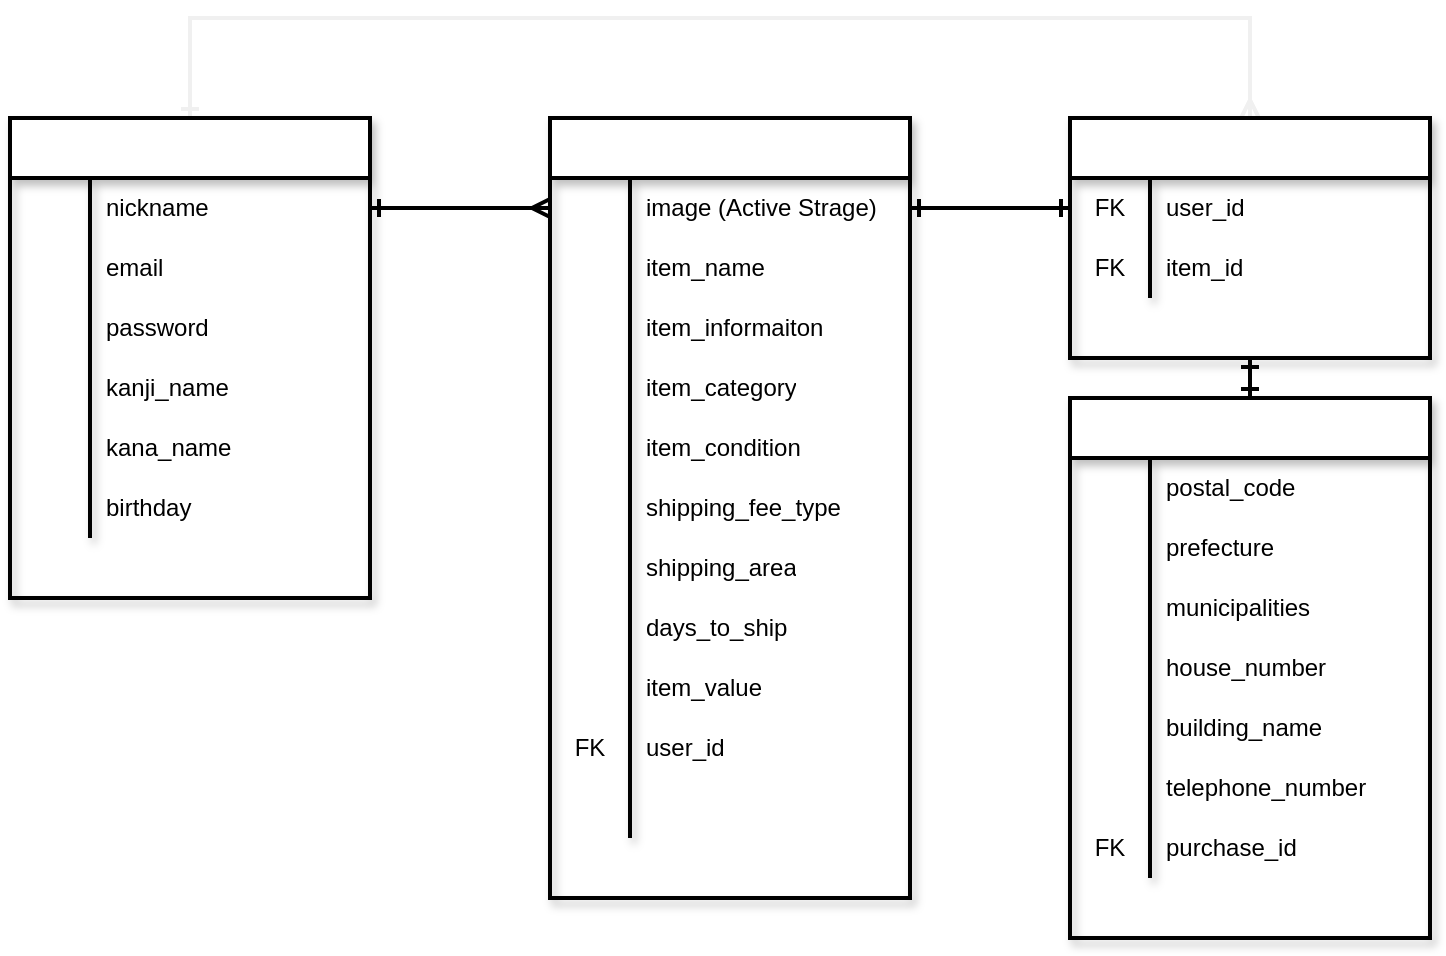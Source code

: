 <mxfile version="13.10.0" type="embed" pages="2">
    <diagram id="eeo6MsX598e6cD8DwLgK" name="ページ1">
        <mxGraphModel dx="620" dy="799" grid="1" gridSize="10" guides="1" tooltips="1" connect="1" arrows="1" fold="1" page="1" pageScale="1" pageWidth="850" pageHeight="1100" math="0" shadow="0">
            <root>
                <mxCell id="0"/>
                <mxCell id="1" parent="0"/>
                <mxCell id="oDnXnmrruXlQeNwUfz4k-198" style="edgeStyle=orthogonalEdgeStyle;rounded=0;orthogonalLoop=1;jettySize=auto;html=1;startArrow=ERone;startFill=0;endArrow=ERmany;endFill=0;strokeColor=#f0f0f0;strokeWidth=2;fontColor=none;entryX=0.5;entryY=0;entryDx=0;entryDy=0;" parent="1" source="oDnXnmrruXlQeNwUfz4k-105" target="2" edge="1">
                    <mxGeometry relative="1" as="geometry">
                        <Array as="points">
                            <mxPoint x="170" y="180"/>
                            <mxPoint x="700" y="180"/>
                        </Array>
                        <mxPoint x="707" y="220" as="targetPoint"/>
                    </mxGeometry>
                </mxCell>
                <mxCell id="oDnXnmrruXlQeNwUfz4k-105" value="&lt;font color=&quot;#ffffff&quot;&gt;users&lt;/font&gt;" style="shape=table;html=1;whiteSpace=wrap;startSize=30;container=1;collapsible=0;childLayout=tableLayout;fixedRows=1;rowLines=0;fontStyle=1;align=center;shadow=1;strokeWidth=2;fontColor=none;" parent="1" vertex="1">
                    <mxGeometry x="80" y="230" width="180" height="240" as="geometry"/>
                </mxCell>
                <mxCell id="oDnXnmrruXlQeNwUfz4k-106" value="" style="shape=partialRectangle;html=1;whiteSpace=wrap;collapsible=0;dropTarget=0;pointerEvents=0;fillColor=none;top=0;left=0;bottom=1;right=0;points=[[0,0.5],[1,0.5]];portConstraint=eastwest;strokeColor=none;" parent="oDnXnmrruXlQeNwUfz4k-105" vertex="1">
                    <mxGeometry y="30" width="180" height="30" as="geometry"/>
                </mxCell>
                <mxCell id="oDnXnmrruXlQeNwUfz4k-107" value="" style="shape=partialRectangle;html=1;whiteSpace=wrap;connectable=0;fillColor=none;top=0;left=0;bottom=0;right=0;overflow=hidden;" parent="oDnXnmrruXlQeNwUfz4k-106" vertex="1">
                    <mxGeometry width="40" height="30" as="geometry"/>
                </mxCell>
                <mxCell id="oDnXnmrruXlQeNwUfz4k-108" value="nickname" style="shape=partialRectangle;html=1;whiteSpace=wrap;connectable=0;fillColor=none;top=0;left=0;bottom=0;right=0;align=left;spacingLeft=6;overflow=hidden;" parent="oDnXnmrruXlQeNwUfz4k-106" vertex="1">
                    <mxGeometry x="40" width="140" height="30" as="geometry"/>
                </mxCell>
                <mxCell id="oDnXnmrruXlQeNwUfz4k-109" value="" style="shape=partialRectangle;html=1;whiteSpace=wrap;collapsible=0;dropTarget=0;pointerEvents=0;fillColor=none;top=0;left=0;bottom=0;right=0;points=[[0,0.5],[1,0.5]];portConstraint=eastwest;" parent="oDnXnmrruXlQeNwUfz4k-105" vertex="1">
                    <mxGeometry y="60" width="180" height="30" as="geometry"/>
                </mxCell>
                <mxCell id="oDnXnmrruXlQeNwUfz4k-110" value="" style="shape=partialRectangle;html=1;whiteSpace=wrap;connectable=0;fillColor=none;top=0;left=0;bottom=0;right=0;overflow=hidden;" parent="oDnXnmrruXlQeNwUfz4k-109" vertex="1">
                    <mxGeometry width="40" height="30" as="geometry"/>
                </mxCell>
                <mxCell id="oDnXnmrruXlQeNwUfz4k-111" value="email" style="shape=partialRectangle;html=1;whiteSpace=wrap;connectable=0;fillColor=none;top=0;left=0;bottom=0;right=0;align=left;spacingLeft=6;overflow=hidden;" parent="oDnXnmrruXlQeNwUfz4k-109" vertex="1">
                    <mxGeometry x="40" width="140" height="30" as="geometry"/>
                </mxCell>
                <mxCell id="oDnXnmrruXlQeNwUfz4k-112" value="" style="shape=partialRectangle;html=1;whiteSpace=wrap;collapsible=0;dropTarget=0;pointerEvents=0;fillColor=none;top=0;left=0;bottom=0;right=0;points=[[0,0.5],[1,0.5]];portConstraint=eastwest;" parent="oDnXnmrruXlQeNwUfz4k-105" vertex="1">
                    <mxGeometry y="90" width="180" height="30" as="geometry"/>
                </mxCell>
                <mxCell id="oDnXnmrruXlQeNwUfz4k-113" value="" style="shape=partialRectangle;html=1;whiteSpace=wrap;connectable=0;fillColor=none;top=0;left=0;bottom=0;right=0;overflow=hidden;" parent="oDnXnmrruXlQeNwUfz4k-112" vertex="1">
                    <mxGeometry width="40" height="30" as="geometry"/>
                </mxCell>
                <mxCell id="oDnXnmrruXlQeNwUfz4k-114" value="password" style="shape=partialRectangle;html=1;whiteSpace=wrap;connectable=0;fillColor=none;top=0;left=0;bottom=0;right=0;align=left;spacingLeft=6;overflow=hidden;" parent="oDnXnmrruXlQeNwUfz4k-112" vertex="1">
                    <mxGeometry x="40" width="140" height="30" as="geometry"/>
                </mxCell>
                <mxCell id="oDnXnmrruXlQeNwUfz4k-136" style="shape=partialRectangle;html=1;whiteSpace=wrap;collapsible=0;dropTarget=0;pointerEvents=0;fillColor=none;top=0;left=0;bottom=0;right=0;points=[[0,0.5],[1,0.5]];portConstraint=eastwest;" parent="oDnXnmrruXlQeNwUfz4k-105" vertex="1">
                    <mxGeometry y="120" width="180" height="30" as="geometry"/>
                </mxCell>
                <mxCell id="oDnXnmrruXlQeNwUfz4k-137" value="" style="shape=partialRectangle;html=1;whiteSpace=wrap;connectable=0;fillColor=none;top=0;left=0;bottom=0;right=0;overflow=hidden;" parent="oDnXnmrruXlQeNwUfz4k-136" vertex="1">
                    <mxGeometry width="40" height="30" as="geometry"/>
                </mxCell>
                <mxCell id="oDnXnmrruXlQeNwUfz4k-138" value="kanji_name" style="shape=partialRectangle;html=1;whiteSpace=wrap;connectable=0;fillColor=none;top=0;left=0;bottom=0;right=0;align=left;spacingLeft=6;overflow=hidden;" parent="oDnXnmrruXlQeNwUfz4k-136" vertex="1">
                    <mxGeometry x="40" width="140" height="30" as="geometry"/>
                </mxCell>
                <mxCell id="oDnXnmrruXlQeNwUfz4k-142" style="shape=partialRectangle;html=1;whiteSpace=wrap;collapsible=0;dropTarget=0;pointerEvents=0;fillColor=none;top=0;left=0;bottom=0;right=0;points=[[0,0.5],[1,0.5]];portConstraint=eastwest;" parent="oDnXnmrruXlQeNwUfz4k-105" vertex="1">
                    <mxGeometry y="150" width="180" height="30" as="geometry"/>
                </mxCell>
                <mxCell id="oDnXnmrruXlQeNwUfz4k-143" style="shape=partialRectangle;html=1;whiteSpace=wrap;connectable=0;fillColor=none;top=0;left=0;bottom=0;right=0;overflow=hidden;" parent="oDnXnmrruXlQeNwUfz4k-142" vertex="1">
                    <mxGeometry width="40" height="30" as="geometry"/>
                </mxCell>
                <mxCell id="oDnXnmrruXlQeNwUfz4k-144" value="kana_name" style="shape=partialRectangle;html=1;whiteSpace=wrap;connectable=0;fillColor=none;top=0;left=0;bottom=0;right=0;align=left;spacingLeft=6;overflow=hidden;" parent="oDnXnmrruXlQeNwUfz4k-142" vertex="1">
                    <mxGeometry x="40" width="140" height="30" as="geometry"/>
                </mxCell>
                <mxCell id="oDnXnmrruXlQeNwUfz4k-139" style="shape=partialRectangle;html=1;whiteSpace=wrap;collapsible=0;dropTarget=0;pointerEvents=0;fillColor=none;top=0;left=0;bottom=0;right=0;points=[[0,0.5],[1,0.5]];portConstraint=eastwest;" parent="oDnXnmrruXlQeNwUfz4k-105" vertex="1">
                    <mxGeometry y="180" width="180" height="30" as="geometry"/>
                </mxCell>
                <mxCell id="oDnXnmrruXlQeNwUfz4k-140" style="shape=partialRectangle;html=1;whiteSpace=wrap;connectable=0;fillColor=none;top=0;left=0;bottom=0;right=0;overflow=hidden;" parent="oDnXnmrruXlQeNwUfz4k-139" vertex="1">
                    <mxGeometry width="40" height="30" as="geometry"/>
                </mxCell>
                <mxCell id="oDnXnmrruXlQeNwUfz4k-141" value="birthday" style="shape=partialRectangle;html=1;whiteSpace=wrap;connectable=0;fillColor=none;top=0;left=0;bottom=0;right=0;align=left;spacingLeft=6;overflow=hidden;" parent="oDnXnmrruXlQeNwUfz4k-139" vertex="1">
                    <mxGeometry x="40" width="140" height="30" as="geometry"/>
                </mxCell>
                <mxCell id="oDnXnmrruXlQeNwUfz4k-116" value="&lt;font color=&quot;#ffffff&quot;&gt;items&lt;br&gt;&lt;/font&gt;" style="shape=table;html=1;whiteSpace=wrap;startSize=30;container=1;collapsible=0;childLayout=tableLayout;fixedRows=1;rowLines=0;fontStyle=1;align=center;shadow=1;strokeWidth=2;fontColor=none;" parent="1" vertex="1">
                    <mxGeometry x="350" y="230" width="180" height="390" as="geometry"/>
                </mxCell>
                <mxCell id="oDnXnmrruXlQeNwUfz4k-117" value="" style="shape=partialRectangle;html=1;whiteSpace=wrap;collapsible=0;dropTarget=0;pointerEvents=0;fillColor=none;top=0;left=0;bottom=1;right=0;points=[[0,0.5],[1,0.5]];portConstraint=eastwest;strokeColor=none;" parent="oDnXnmrruXlQeNwUfz4k-116" vertex="1">
                    <mxGeometry y="30" width="180" height="30" as="geometry"/>
                </mxCell>
                <mxCell id="oDnXnmrruXlQeNwUfz4k-118" value="" style="shape=partialRectangle;html=1;whiteSpace=wrap;connectable=0;fillColor=none;top=0;left=0;bottom=0;right=0;overflow=hidden;" parent="oDnXnmrruXlQeNwUfz4k-117" vertex="1">
                    <mxGeometry width="40" height="30" as="geometry"/>
                </mxCell>
                <mxCell id="oDnXnmrruXlQeNwUfz4k-119" value="image (Active Strage)" style="shape=partialRectangle;html=1;whiteSpace=wrap;connectable=0;fillColor=none;top=0;left=0;bottom=0;right=0;align=left;spacingLeft=6;overflow=hidden;" parent="oDnXnmrruXlQeNwUfz4k-117" vertex="1">
                    <mxGeometry x="40" width="140" height="30" as="geometry"/>
                </mxCell>
                <mxCell id="oDnXnmrruXlQeNwUfz4k-120" value="" style="shape=partialRectangle;html=1;whiteSpace=wrap;collapsible=0;dropTarget=0;pointerEvents=0;fillColor=none;top=0;left=0;bottom=0;right=0;points=[[0,0.5],[1,0.5]];portConstraint=eastwest;" parent="oDnXnmrruXlQeNwUfz4k-116" vertex="1">
                    <mxGeometry y="60" width="180" height="30" as="geometry"/>
                </mxCell>
                <mxCell id="oDnXnmrruXlQeNwUfz4k-121" value="" style="shape=partialRectangle;html=1;whiteSpace=wrap;connectable=0;fillColor=none;top=0;left=0;bottom=0;right=0;overflow=hidden;" parent="oDnXnmrruXlQeNwUfz4k-120" vertex="1">
                    <mxGeometry width="40" height="30" as="geometry"/>
                </mxCell>
                <mxCell id="oDnXnmrruXlQeNwUfz4k-122" value="item_name" style="shape=partialRectangle;html=1;whiteSpace=wrap;connectable=0;fillColor=none;top=0;left=0;bottom=0;right=0;align=left;spacingLeft=6;overflow=hidden;" parent="oDnXnmrruXlQeNwUfz4k-120" vertex="1">
                    <mxGeometry x="40" width="140" height="30" as="geometry"/>
                </mxCell>
                <mxCell id="oDnXnmrruXlQeNwUfz4k-123" value="" style="shape=partialRectangle;html=1;whiteSpace=wrap;collapsible=0;dropTarget=0;pointerEvents=0;fillColor=none;top=0;left=0;bottom=0;right=0;points=[[0,0.5],[1,0.5]];portConstraint=eastwest;" parent="oDnXnmrruXlQeNwUfz4k-116" vertex="1">
                    <mxGeometry y="90" width="180" height="30" as="geometry"/>
                </mxCell>
                <mxCell id="oDnXnmrruXlQeNwUfz4k-124" value="" style="shape=partialRectangle;html=1;whiteSpace=wrap;connectable=0;fillColor=none;top=0;left=0;bottom=0;right=0;overflow=hidden;" parent="oDnXnmrruXlQeNwUfz4k-123" vertex="1">
                    <mxGeometry width="40" height="30" as="geometry"/>
                </mxCell>
                <mxCell id="oDnXnmrruXlQeNwUfz4k-125" value="item_informaiton" style="shape=partialRectangle;html=1;whiteSpace=wrap;connectable=0;fillColor=none;top=0;left=0;bottom=0;right=0;align=left;spacingLeft=6;overflow=hidden;" parent="oDnXnmrruXlQeNwUfz4k-123" vertex="1">
                    <mxGeometry x="40" width="140" height="30" as="geometry"/>
                </mxCell>
                <mxCell id="oDnXnmrruXlQeNwUfz4k-148" style="shape=partialRectangle;html=1;whiteSpace=wrap;collapsible=0;dropTarget=0;pointerEvents=0;fillColor=none;top=0;left=0;bottom=0;right=0;points=[[0,0.5],[1,0.5]];portConstraint=eastwest;" parent="oDnXnmrruXlQeNwUfz4k-116" vertex="1">
                    <mxGeometry y="120" width="180" height="30" as="geometry"/>
                </mxCell>
                <mxCell id="oDnXnmrruXlQeNwUfz4k-149" style="shape=partialRectangle;html=1;whiteSpace=wrap;connectable=0;fillColor=none;top=0;left=0;bottom=0;right=0;overflow=hidden;" parent="oDnXnmrruXlQeNwUfz4k-148" vertex="1">
                    <mxGeometry width="40" height="30" as="geometry"/>
                </mxCell>
                <mxCell id="oDnXnmrruXlQeNwUfz4k-150" value="item_category" style="shape=partialRectangle;html=1;whiteSpace=wrap;connectable=0;fillColor=none;top=0;left=0;bottom=0;right=0;align=left;spacingLeft=6;overflow=hidden;" parent="oDnXnmrruXlQeNwUfz4k-148" vertex="1">
                    <mxGeometry x="40" width="140" height="30" as="geometry"/>
                </mxCell>
                <mxCell id="oDnXnmrruXlQeNwUfz4k-151" style="shape=partialRectangle;html=1;whiteSpace=wrap;collapsible=0;dropTarget=0;pointerEvents=0;fillColor=none;top=0;left=0;bottom=0;right=0;points=[[0,0.5],[1,0.5]];portConstraint=eastwest;" parent="oDnXnmrruXlQeNwUfz4k-116" vertex="1">
                    <mxGeometry y="150" width="180" height="30" as="geometry"/>
                </mxCell>
                <mxCell id="oDnXnmrruXlQeNwUfz4k-152" style="shape=partialRectangle;html=1;whiteSpace=wrap;connectable=0;fillColor=none;top=0;left=0;bottom=0;right=0;overflow=hidden;" parent="oDnXnmrruXlQeNwUfz4k-151" vertex="1">
                    <mxGeometry width="40" height="30" as="geometry"/>
                </mxCell>
                <mxCell id="oDnXnmrruXlQeNwUfz4k-153" value="item_condition" style="shape=partialRectangle;html=1;whiteSpace=wrap;connectable=0;fillColor=none;top=0;left=0;bottom=0;right=0;align=left;spacingLeft=6;overflow=hidden;" parent="oDnXnmrruXlQeNwUfz4k-151" vertex="1">
                    <mxGeometry x="40" width="140" height="30" as="geometry"/>
                </mxCell>
                <mxCell id="oDnXnmrruXlQeNwUfz4k-154" style="shape=partialRectangle;html=1;whiteSpace=wrap;collapsible=0;dropTarget=0;pointerEvents=0;fillColor=none;top=0;left=0;bottom=0;right=0;points=[[0,0.5],[1,0.5]];portConstraint=eastwest;" parent="oDnXnmrruXlQeNwUfz4k-116" vertex="1">
                    <mxGeometry y="180" width="180" height="30" as="geometry"/>
                </mxCell>
                <mxCell id="oDnXnmrruXlQeNwUfz4k-155" style="shape=partialRectangle;html=1;whiteSpace=wrap;connectable=0;fillColor=none;top=0;left=0;bottom=0;right=0;overflow=hidden;" parent="oDnXnmrruXlQeNwUfz4k-154" vertex="1">
                    <mxGeometry width="40" height="30" as="geometry"/>
                </mxCell>
                <mxCell id="oDnXnmrruXlQeNwUfz4k-156" value="shipping_fee_type" style="shape=partialRectangle;html=1;whiteSpace=wrap;connectable=0;fillColor=none;top=0;left=0;bottom=0;right=0;align=left;spacingLeft=6;overflow=hidden;" parent="oDnXnmrruXlQeNwUfz4k-154" vertex="1">
                    <mxGeometry x="40" width="140" height="30" as="geometry"/>
                </mxCell>
                <mxCell id="oDnXnmrruXlQeNwUfz4k-157" style="shape=partialRectangle;html=1;whiteSpace=wrap;collapsible=0;dropTarget=0;pointerEvents=0;fillColor=none;top=0;left=0;bottom=0;right=0;points=[[0,0.5],[1,0.5]];portConstraint=eastwest;" parent="oDnXnmrruXlQeNwUfz4k-116" vertex="1">
                    <mxGeometry y="210" width="180" height="30" as="geometry"/>
                </mxCell>
                <mxCell id="oDnXnmrruXlQeNwUfz4k-158" style="shape=partialRectangle;html=1;whiteSpace=wrap;connectable=0;fillColor=none;top=0;left=0;bottom=0;right=0;overflow=hidden;" parent="oDnXnmrruXlQeNwUfz4k-157" vertex="1">
                    <mxGeometry width="40" height="30" as="geometry"/>
                </mxCell>
                <mxCell id="oDnXnmrruXlQeNwUfz4k-159" value="shipping_area" style="shape=partialRectangle;html=1;whiteSpace=wrap;connectable=0;fillColor=none;top=0;left=0;bottom=0;right=0;align=left;spacingLeft=6;overflow=hidden;" parent="oDnXnmrruXlQeNwUfz4k-157" vertex="1">
                    <mxGeometry x="40" width="140" height="30" as="geometry"/>
                </mxCell>
                <mxCell id="oDnXnmrruXlQeNwUfz4k-160" style="shape=partialRectangle;html=1;whiteSpace=wrap;collapsible=0;dropTarget=0;pointerEvents=0;fillColor=none;top=0;left=0;bottom=0;right=0;points=[[0,0.5],[1,0.5]];portConstraint=eastwest;" parent="oDnXnmrruXlQeNwUfz4k-116" vertex="1">
                    <mxGeometry y="240" width="180" height="30" as="geometry"/>
                </mxCell>
                <mxCell id="oDnXnmrruXlQeNwUfz4k-161" style="shape=partialRectangle;html=1;whiteSpace=wrap;connectable=0;fillColor=none;top=0;left=0;bottom=0;right=0;overflow=hidden;" parent="oDnXnmrruXlQeNwUfz4k-160" vertex="1">
                    <mxGeometry width="40" height="30" as="geometry"/>
                </mxCell>
                <mxCell id="oDnXnmrruXlQeNwUfz4k-162" value="days_to_ship" style="shape=partialRectangle;html=1;whiteSpace=wrap;connectable=0;fillColor=none;top=0;left=0;bottom=0;right=0;align=left;spacingLeft=6;overflow=hidden;" parent="oDnXnmrruXlQeNwUfz4k-160" vertex="1">
                    <mxGeometry x="40" width="140" height="30" as="geometry"/>
                </mxCell>
                <mxCell id="oDnXnmrruXlQeNwUfz4k-163" style="shape=partialRectangle;html=1;whiteSpace=wrap;collapsible=0;dropTarget=0;pointerEvents=0;fillColor=none;top=0;left=0;bottom=0;right=0;points=[[0,0.5],[1,0.5]];portConstraint=eastwest;" parent="oDnXnmrruXlQeNwUfz4k-116" vertex="1">
                    <mxGeometry y="270" width="180" height="30" as="geometry"/>
                </mxCell>
                <mxCell id="oDnXnmrruXlQeNwUfz4k-164" style="shape=partialRectangle;html=1;whiteSpace=wrap;connectable=0;fillColor=none;top=0;left=0;bottom=0;right=0;overflow=hidden;" parent="oDnXnmrruXlQeNwUfz4k-163" vertex="1">
                    <mxGeometry width="40" height="30" as="geometry"/>
                </mxCell>
                <mxCell id="oDnXnmrruXlQeNwUfz4k-165" value="item_value" style="shape=partialRectangle;html=1;whiteSpace=wrap;connectable=0;fillColor=none;top=0;left=0;bottom=0;right=0;align=left;spacingLeft=6;overflow=hidden;" parent="oDnXnmrruXlQeNwUfz4k-163" vertex="1">
                    <mxGeometry x="40" width="140" height="30" as="geometry"/>
                </mxCell>
                <mxCell id="oDnXnmrruXlQeNwUfz4k-206" style="shape=partialRectangle;html=1;whiteSpace=wrap;collapsible=0;dropTarget=0;pointerEvents=0;fillColor=none;top=0;left=0;bottom=0;right=0;points=[[0,0.5],[1,0.5]];portConstraint=eastwest;" parent="oDnXnmrruXlQeNwUfz4k-116" vertex="1">
                    <mxGeometry y="300" width="180" height="30" as="geometry"/>
                </mxCell>
                <mxCell id="oDnXnmrruXlQeNwUfz4k-207" value="FK" style="shape=partialRectangle;html=1;whiteSpace=wrap;connectable=0;fillColor=none;top=0;left=0;bottom=0;right=0;overflow=hidden;" parent="oDnXnmrruXlQeNwUfz4k-206" vertex="1">
                    <mxGeometry width="40" height="30" as="geometry"/>
                </mxCell>
                <mxCell id="oDnXnmrruXlQeNwUfz4k-208" value="user_id" style="shape=partialRectangle;html=1;whiteSpace=wrap;connectable=0;fillColor=none;top=0;left=0;bottom=0;right=0;align=left;spacingLeft=6;overflow=hidden;" parent="oDnXnmrruXlQeNwUfz4k-206" vertex="1">
                    <mxGeometry x="40" width="140" height="30" as="geometry"/>
                </mxCell>
                <mxCell id="oDnXnmrruXlQeNwUfz4k-209" style="shape=partialRectangle;html=1;whiteSpace=wrap;collapsible=0;dropTarget=0;pointerEvents=0;fillColor=none;top=0;left=0;bottom=0;right=0;points=[[0,0.5],[1,0.5]];portConstraint=eastwest;" parent="oDnXnmrruXlQeNwUfz4k-116" vertex="1">
                    <mxGeometry y="330" width="180" height="30" as="geometry"/>
                </mxCell>
                <mxCell id="oDnXnmrruXlQeNwUfz4k-210" value="" style="shape=partialRectangle;html=1;whiteSpace=wrap;connectable=0;fillColor=none;top=0;left=0;bottom=0;right=0;overflow=hidden;" parent="oDnXnmrruXlQeNwUfz4k-209" vertex="1">
                    <mxGeometry width="40" height="30" as="geometry"/>
                </mxCell>
                <mxCell id="oDnXnmrruXlQeNwUfz4k-211" value="" style="shape=partialRectangle;html=1;whiteSpace=wrap;connectable=0;fillColor=none;top=0;left=0;bottom=0;right=0;align=left;spacingLeft=6;overflow=hidden;" parent="oDnXnmrruXlQeNwUfz4k-209" vertex="1">
                    <mxGeometry x="40" width="140" height="30" as="geometry"/>
                </mxCell>
                <mxCell id="oDnXnmrruXlQeNwUfz4k-126" value="&lt;font color=&quot;#ffffff&quot;&gt;addresses&lt;/font&gt;" style="shape=table;html=1;whiteSpace=wrap;startSize=30;container=1;collapsible=0;childLayout=tableLayout;fixedRows=1;rowLines=0;fontStyle=1;align=center;shadow=1;strokeWidth=2;fontColor=none;" parent="1" vertex="1">
                    <mxGeometry x="610" y="370" width="180" height="270" as="geometry"/>
                </mxCell>
                <mxCell id="22" style="shape=partialRectangle;html=1;whiteSpace=wrap;collapsible=0;dropTarget=0;pointerEvents=0;fillColor=none;top=0;left=0;bottom=0;right=0;points=[[0,0.5],[1,0.5]];portConstraint=eastwest;" vertex="1" parent="oDnXnmrruXlQeNwUfz4k-126">
                    <mxGeometry y="30" width="180" height="30" as="geometry"/>
                </mxCell>
                <mxCell id="23" style="shape=partialRectangle;html=1;whiteSpace=wrap;connectable=0;fillColor=none;top=0;left=0;bottom=0;right=0;overflow=hidden;" vertex="1" parent="22">
                    <mxGeometry width="40" height="30" as="geometry"/>
                </mxCell>
                <mxCell id="24" value="postal_code" style="shape=partialRectangle;html=1;whiteSpace=wrap;connectable=0;fillColor=none;top=0;left=0;bottom=0;right=0;align=left;spacingLeft=6;overflow=hidden;" vertex="1" parent="22">
                    <mxGeometry x="40" width="140" height="30" as="geometry"/>
                </mxCell>
                <mxCell id="oDnXnmrruXlQeNwUfz4k-190" style="shape=partialRectangle;html=1;whiteSpace=wrap;collapsible=0;dropTarget=0;pointerEvents=0;fillColor=none;top=0;left=0;bottom=0;right=0;points=[[0,0.5],[1,0.5]];portConstraint=eastwest;" parent="oDnXnmrruXlQeNwUfz4k-126" vertex="1">
                    <mxGeometry y="60" width="180" height="30" as="geometry"/>
                </mxCell>
                <mxCell id="oDnXnmrruXlQeNwUfz4k-191" style="shape=partialRectangle;html=1;whiteSpace=wrap;connectable=0;fillColor=none;top=0;left=0;bottom=0;right=0;overflow=hidden;" parent="oDnXnmrruXlQeNwUfz4k-190" vertex="1">
                    <mxGeometry width="40" height="30" as="geometry"/>
                </mxCell>
                <mxCell id="oDnXnmrruXlQeNwUfz4k-192" value="prefecture" style="shape=partialRectangle;html=1;whiteSpace=wrap;connectable=0;fillColor=none;top=0;left=0;bottom=0;right=0;align=left;spacingLeft=6;overflow=hidden;" parent="oDnXnmrruXlQeNwUfz4k-190" vertex="1">
                    <mxGeometry x="40" width="140" height="30" as="geometry"/>
                </mxCell>
                <mxCell id="oDnXnmrruXlQeNwUfz4k-187" style="shape=partialRectangle;html=1;whiteSpace=wrap;collapsible=0;dropTarget=0;pointerEvents=0;fillColor=none;top=0;left=0;bottom=0;right=0;points=[[0,0.5],[1,0.5]];portConstraint=eastwest;" parent="oDnXnmrruXlQeNwUfz4k-126" vertex="1">
                    <mxGeometry y="90" width="180" height="30" as="geometry"/>
                </mxCell>
                <mxCell id="oDnXnmrruXlQeNwUfz4k-188" style="shape=partialRectangle;html=1;whiteSpace=wrap;connectable=0;fillColor=none;top=0;left=0;bottom=0;right=0;overflow=hidden;" parent="oDnXnmrruXlQeNwUfz4k-187" vertex="1">
                    <mxGeometry width="40" height="30" as="geometry"/>
                </mxCell>
                <mxCell id="oDnXnmrruXlQeNwUfz4k-189" value="municipalities" style="shape=partialRectangle;html=1;whiteSpace=wrap;connectable=0;fillColor=none;top=0;left=0;bottom=0;right=0;align=left;spacingLeft=6;overflow=hidden;" parent="oDnXnmrruXlQeNwUfz4k-187" vertex="1">
                    <mxGeometry x="40" width="140" height="30" as="geometry"/>
                </mxCell>
                <mxCell id="oDnXnmrruXlQeNwUfz4k-184" style="shape=partialRectangle;html=1;whiteSpace=wrap;collapsible=0;dropTarget=0;pointerEvents=0;fillColor=none;top=0;left=0;bottom=0;right=0;points=[[0,0.5],[1,0.5]];portConstraint=eastwest;" parent="oDnXnmrruXlQeNwUfz4k-126" vertex="1">
                    <mxGeometry y="120" width="180" height="30" as="geometry"/>
                </mxCell>
                <mxCell id="oDnXnmrruXlQeNwUfz4k-185" style="shape=partialRectangle;html=1;whiteSpace=wrap;connectable=0;fillColor=none;top=0;left=0;bottom=0;right=0;overflow=hidden;" parent="oDnXnmrruXlQeNwUfz4k-184" vertex="1">
                    <mxGeometry width="40" height="30" as="geometry"/>
                </mxCell>
                <mxCell id="oDnXnmrruXlQeNwUfz4k-186" value="house_number" style="shape=partialRectangle;html=1;whiteSpace=wrap;connectable=0;fillColor=none;top=0;left=0;bottom=0;right=0;align=left;spacingLeft=6;overflow=hidden;" parent="oDnXnmrruXlQeNwUfz4k-184" vertex="1">
                    <mxGeometry x="40" width="140" height="30" as="geometry"/>
                </mxCell>
                <mxCell id="oDnXnmrruXlQeNwUfz4k-181" style="shape=partialRectangle;html=1;whiteSpace=wrap;collapsible=0;dropTarget=0;pointerEvents=0;fillColor=none;top=0;left=0;bottom=0;right=0;points=[[0,0.5],[1,0.5]];portConstraint=eastwest;" parent="oDnXnmrruXlQeNwUfz4k-126" vertex="1">
                    <mxGeometry y="150" width="180" height="30" as="geometry"/>
                </mxCell>
                <mxCell id="oDnXnmrruXlQeNwUfz4k-182" style="shape=partialRectangle;html=1;whiteSpace=wrap;connectable=0;fillColor=none;top=0;left=0;bottom=0;right=0;overflow=hidden;" parent="oDnXnmrruXlQeNwUfz4k-181" vertex="1">
                    <mxGeometry width="40" height="30" as="geometry"/>
                </mxCell>
                <mxCell id="oDnXnmrruXlQeNwUfz4k-183" value="building_name" style="shape=partialRectangle;html=1;whiteSpace=wrap;connectable=0;fillColor=none;top=0;left=0;bottom=0;right=0;align=left;spacingLeft=6;overflow=hidden;" parent="oDnXnmrruXlQeNwUfz4k-181" vertex="1">
                    <mxGeometry x="40" width="140" height="30" as="geometry"/>
                </mxCell>
                <mxCell id="oDnXnmrruXlQeNwUfz4k-178" style="shape=partialRectangle;html=1;whiteSpace=wrap;collapsible=0;dropTarget=0;pointerEvents=0;fillColor=none;top=0;left=0;bottom=0;right=0;points=[[0,0.5],[1,0.5]];portConstraint=eastwest;" parent="oDnXnmrruXlQeNwUfz4k-126" vertex="1">
                    <mxGeometry y="180" width="180" height="30" as="geometry"/>
                </mxCell>
                <mxCell id="oDnXnmrruXlQeNwUfz4k-179" style="shape=partialRectangle;html=1;whiteSpace=wrap;connectable=0;fillColor=none;top=0;left=0;bottom=0;right=0;overflow=hidden;" parent="oDnXnmrruXlQeNwUfz4k-178" vertex="1">
                    <mxGeometry width="40" height="30" as="geometry"/>
                </mxCell>
                <mxCell id="oDnXnmrruXlQeNwUfz4k-180" value="telephone_number" style="shape=partialRectangle;html=1;whiteSpace=wrap;connectable=0;fillColor=none;top=0;left=0;bottom=0;right=0;align=left;spacingLeft=6;overflow=hidden;" parent="oDnXnmrruXlQeNwUfz4k-178" vertex="1">
                    <mxGeometry x="40" width="140" height="30" as="geometry"/>
                </mxCell>
                <mxCell id="30" style="shape=partialRectangle;html=1;whiteSpace=wrap;collapsible=0;dropTarget=0;pointerEvents=0;fillColor=none;top=0;left=0;bottom=0;right=0;points=[[0,0.5],[1,0.5]];portConstraint=eastwest;" vertex="1" parent="oDnXnmrruXlQeNwUfz4k-126">
                    <mxGeometry y="210" width="180" height="30" as="geometry"/>
                </mxCell>
                <mxCell id="31" value="FK" style="shape=partialRectangle;html=1;whiteSpace=wrap;connectable=0;fillColor=none;top=0;left=0;bottom=0;right=0;overflow=hidden;" vertex="1" parent="30">
                    <mxGeometry width="40" height="30" as="geometry"/>
                </mxCell>
                <mxCell id="32" value="purchase_id" style="shape=partialRectangle;html=1;whiteSpace=wrap;connectable=0;fillColor=none;top=0;left=0;bottom=0;right=0;align=left;spacingLeft=6;overflow=hidden;" vertex="1" parent="30">
                    <mxGeometry x="40" width="140" height="30" as="geometry"/>
                </mxCell>
                <mxCell id="oDnXnmrruXlQeNwUfz4k-196" style="edgeStyle=orthogonalEdgeStyle;rounded=0;orthogonalLoop=1;jettySize=auto;html=1;startArrow=ERone;startFill=0;endArrow=ERmany;endFill=0;strokeColor=#f0f0f0;strokeWidth=2;fontColor=none;" parent="1" target="oDnXnmrruXlQeNwUfz4k-157" edge="1">
                    <mxGeometry relative="1" as="geometry"/>
                </mxCell>
                <mxCell id="21" style="edgeStyle=orthogonalEdgeStyle;rounded=0;orthogonalLoop=1;jettySize=auto;html=1;exitX=0.5;exitY=1;exitDx=0;exitDy=0;entryX=0.5;entryY=0;entryDx=0;entryDy=0;startArrow=ERone;startFill=0;endArrow=ERone;endFill=0;strokeWidth=2;" edge="1" parent="1" source="2" target="oDnXnmrruXlQeNwUfz4k-126">
                    <mxGeometry relative="1" as="geometry"/>
                </mxCell>
                <mxCell id="2" value="&lt;font color=&quot;#ffffff&quot;&gt;purchases&lt;/font&gt;" style="shape=table;html=1;whiteSpace=wrap;startSize=30;container=1;collapsible=0;childLayout=tableLayout;fixedRows=1;rowLines=0;fontStyle=1;align=center;shadow=1;strokeWidth=2;fontColor=none;" vertex="1" parent="1">
                    <mxGeometry x="610" y="230" width="180" height="120" as="geometry"/>
                </mxCell>
                <mxCell id="3" value="" style="shape=partialRectangle;html=1;whiteSpace=wrap;collapsible=0;dropTarget=0;pointerEvents=0;fillColor=none;top=0;left=0;bottom=1;right=0;points=[[0,0.5],[1,0.5]];portConstraint=eastwest;strokeColor=none;" vertex="1" parent="2">
                    <mxGeometry y="30" width="180" height="30" as="geometry"/>
                </mxCell>
                <mxCell id="4" value="FK" style="shape=partialRectangle;html=1;whiteSpace=wrap;connectable=0;fillColor=none;top=0;left=0;bottom=0;right=0;overflow=hidden;" vertex="1" parent="3">
                    <mxGeometry width="40" height="30" as="geometry"/>
                </mxCell>
                <mxCell id="5" value="user_id" style="shape=partialRectangle;html=1;whiteSpace=wrap;connectable=0;fillColor=none;top=0;left=0;bottom=0;right=0;align=left;spacingLeft=6;overflow=hidden;" vertex="1" parent="3">
                    <mxGeometry x="40" width="140" height="30" as="geometry"/>
                </mxCell>
                <mxCell id="27" style="shape=partialRectangle;html=1;whiteSpace=wrap;collapsible=0;dropTarget=0;pointerEvents=0;fillColor=none;top=0;left=0;bottom=1;right=0;points=[[0,0.5],[1,0.5]];portConstraint=eastwest;strokeColor=none;" vertex="1" parent="2">
                    <mxGeometry y="60" width="180" height="30" as="geometry"/>
                </mxCell>
                <mxCell id="28" value="FK" style="shape=partialRectangle;html=1;whiteSpace=wrap;connectable=0;fillColor=none;top=0;left=0;bottom=0;right=0;overflow=hidden;" vertex="1" parent="27">
                    <mxGeometry width="40" height="30" as="geometry"/>
                </mxCell>
                <mxCell id="29" value="item_id" style="shape=partialRectangle;html=1;whiteSpace=wrap;connectable=0;fillColor=none;top=0;left=0;bottom=0;right=0;align=left;spacingLeft=6;overflow=hidden;" vertex="1" parent="27">
                    <mxGeometry x="40" width="140" height="30" as="geometry"/>
                </mxCell>
                <mxCell id="25" style="edgeStyle=orthogonalEdgeStyle;rounded=0;orthogonalLoop=1;jettySize=auto;html=1;exitX=1;exitY=0.5;exitDx=0;exitDy=0;entryX=0;entryY=0.5;entryDx=0;entryDy=0;startArrow=ERone;startFill=0;endArrow=ERmany;endFill=0;strokeWidth=2;" edge="1" parent="1" source="oDnXnmrruXlQeNwUfz4k-106" target="oDnXnmrruXlQeNwUfz4k-117">
                    <mxGeometry relative="1" as="geometry"/>
                </mxCell>
                <mxCell id="26" style="edgeStyle=orthogonalEdgeStyle;rounded=0;orthogonalLoop=1;jettySize=auto;html=1;exitX=1;exitY=0.5;exitDx=0;exitDy=0;entryX=0;entryY=0.5;entryDx=0;entryDy=0;startArrow=ERone;startFill=0;endArrow=ERone;endFill=0;strokeWidth=2;" edge="1" parent="1" source="oDnXnmrruXlQeNwUfz4k-117" target="3">
                    <mxGeometry relative="1" as="geometry"/>
                </mxCell>
            </root>
        </mxGraphModel>
    </diagram>
    <diagram id="6v3Xof4jFcbsU7R1pZ8z" name="ページ2">
        &#xa;        &#xa;&#xa;
        <mxGraphModel dx="723" dy="556" grid="1" gridSize="10" guides="1" tooltips="1" connect="1" arrows="1" fold="1" page="1" pageScale="1" pageWidth="850" pageHeight="1100" math="0" shadow="0">
            &#xa;            &#xa;&#xa;
            <root>
                &#xa;                &#xa;&#xa;
                <mxCell id="VNdvWyEo6_bajig64bSE-0"/>
                &#xa;                &#xa;&#xa;
                <mxCell id="VNdvWyEo6_bajig64bSE-1" parent="VNdvWyEo6_bajig64bSE-0"/>
                &#xa;                &#xa;&#xa;
            </root>
            &#xa;            &#xa;&#xa;
        </mxGraphModel>
        &#xa;        &#xa;&#xa;
    </diagram>
</mxfile>